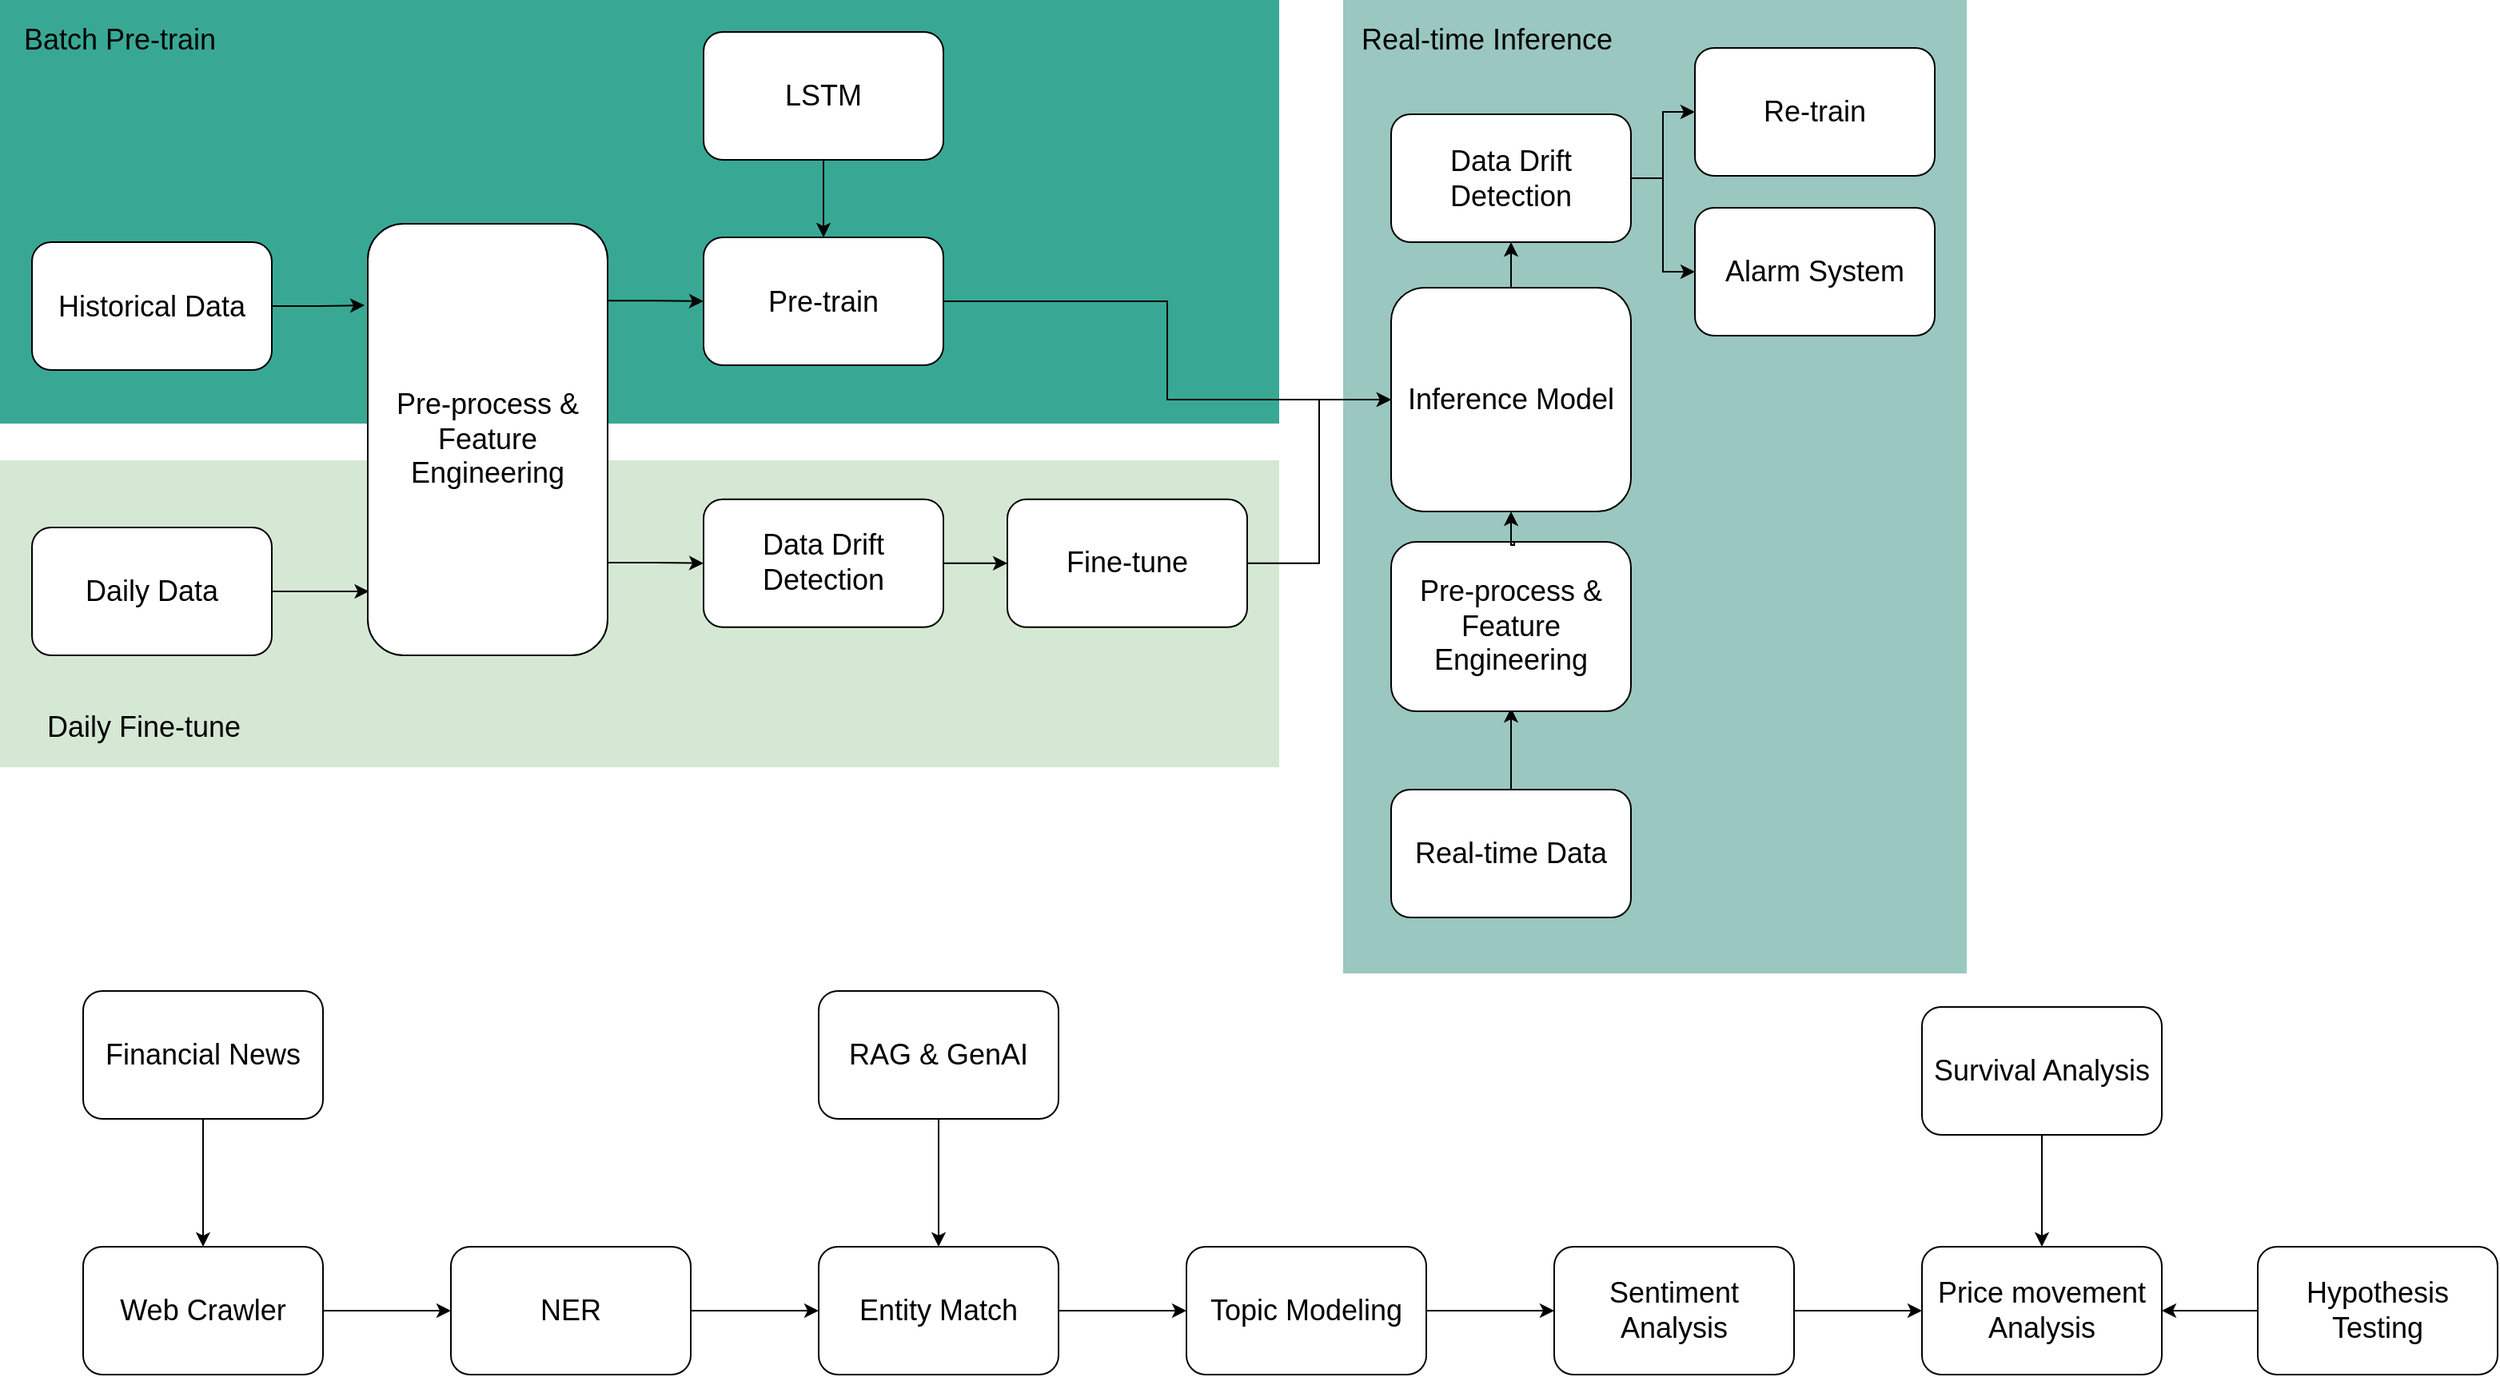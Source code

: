 <mxfile version="24.7.17">
  <diagram name="Page-1" id="vJG_KXEeBCcuf2XQw-n6">
    <mxGraphModel dx="2532" dy="1206" grid="0" gridSize="10" guides="1" tooltips="1" connect="1" arrows="1" fold="1" page="1" pageScale="1" pageWidth="850" pageHeight="1100" math="0" shadow="0">
      <root>
        <mxCell id="0" />
        <mxCell id="1" parent="0" />
        <mxCell id="dgUQ80USTb5WiVUqKrxF-21" value="" style="rounded=0;whiteSpace=wrap;html=1;fillColor=#9AC7BF;strokeColor=none;fillStyle=auto;fontColor=#ffffff;" vertex="1" parent="1">
          <mxGeometry x="870" y="20" width="390" height="609" as="geometry" />
        </mxCell>
        <mxCell id="dgUQ80USTb5WiVUqKrxF-17" value="" style="rounded=0;whiteSpace=wrap;html=1;fillColor=#38a894;strokeColor=none;fillStyle=auto;fontColor=#ffffff;" vertex="1" parent="1">
          <mxGeometry x="30" y="20" width="800" height="265" as="geometry" />
        </mxCell>
        <mxCell id="dgUQ80USTb5WiVUqKrxF-14" value="" style="rounded=0;whiteSpace=wrap;html=1;fillColor=#d5e8d4;strokeColor=none;fillStyle=auto;" vertex="1" parent="1">
          <mxGeometry x="30" y="308" width="800" height="192" as="geometry" />
        </mxCell>
        <mxCell id="dgUQ80USTb5WiVUqKrxF-15" value="" style="shape=image;verticalLabelPosition=bottom;labelBackgroundColor=default;verticalAlign=top;aspect=fixed;imageAspect=0;image=https://www.apache.org/logos/res/airflow/default.png;" vertex="1" parent="1">
          <mxGeometry x="40" y="318.36" width="36.31" height="14.02" as="geometry" />
        </mxCell>
        <mxCell id="dgUQ80USTb5WiVUqKrxF-3" value="" style="edgeStyle=orthogonalEdgeStyle;rounded=0;orthogonalLoop=1;jettySize=auto;html=1;entryX=-0.013;entryY=0.189;entryDx=0;entryDy=0;entryPerimeter=0;" edge="1" parent="1" source="dgUQ80USTb5WiVUqKrxF-1" target="dgUQ80USTb5WiVUqKrxF-9">
          <mxGeometry relative="1" as="geometry" />
        </mxCell>
        <mxCell id="dgUQ80USTb5WiVUqKrxF-1" value="&lt;font style=&quot;font-size: 18px;&quot;&gt;Historical Data&lt;/font&gt;" style="rounded=1;whiteSpace=wrap;html=1;" vertex="1" parent="1">
          <mxGeometry x="50" y="171.5" width="150" height="80" as="geometry" />
        </mxCell>
        <mxCell id="dgUQ80USTb5WiVUqKrxF-5" value="" style="edgeStyle=orthogonalEdgeStyle;rounded=0;orthogonalLoop=1;jettySize=auto;html=1;exitX=0.5;exitY=1;exitDx=0;exitDy=0;entryX=0.5;entryY=0;entryDx=0;entryDy=0;" edge="1" parent="1" source="dgUQ80USTb5WiVUqKrxF-4" target="dgUQ80USTb5WiVUqKrxF-2">
          <mxGeometry relative="1" as="geometry">
            <mxPoint x="520" y="170" as="targetPoint" />
          </mxGeometry>
        </mxCell>
        <mxCell id="dgUQ80USTb5WiVUqKrxF-34" style="edgeStyle=orthogonalEdgeStyle;rounded=0;orthogonalLoop=1;jettySize=auto;html=1;" edge="1" parent="1" source="dgUQ80USTb5WiVUqKrxF-2" target="dgUQ80USTb5WiVUqKrxF-19">
          <mxGeometry relative="1" as="geometry" />
        </mxCell>
        <mxCell id="dgUQ80USTb5WiVUqKrxF-2" value="&lt;font style=&quot;font-size: 18px;&quot;&gt;Pre-train&lt;/font&gt;" style="rounded=1;whiteSpace=wrap;html=1;" vertex="1" parent="1">
          <mxGeometry x="470" y="168.5" width="150" height="80" as="geometry" />
        </mxCell>
        <mxCell id="dgUQ80USTb5WiVUqKrxF-4" value="&lt;font style=&quot;font-size: 18px;&quot;&gt;LSTM&lt;/font&gt;" style="rounded=1;whiteSpace=wrap;html=1;" vertex="1" parent="1">
          <mxGeometry x="470" y="40" width="150" height="80" as="geometry" />
        </mxCell>
        <mxCell id="dgUQ80USTb5WiVUqKrxF-8" value="" style="edgeStyle=orthogonalEdgeStyle;rounded=0;orthogonalLoop=1;jettySize=auto;html=1;entryX=0.005;entryY=0.852;entryDx=0;entryDy=0;entryPerimeter=0;" edge="1" parent="1" source="dgUQ80USTb5WiVUqKrxF-6" target="dgUQ80USTb5WiVUqKrxF-9">
          <mxGeometry relative="1" as="geometry">
            <mxPoint x="260" y="360" as="targetPoint" />
          </mxGeometry>
        </mxCell>
        <mxCell id="dgUQ80USTb5WiVUqKrxF-6" value="&lt;font style=&quot;font-size: 18px;&quot;&gt;Daily Data&lt;/font&gt;" style="rounded=1;whiteSpace=wrap;html=1;" vertex="1" parent="1">
          <mxGeometry x="50" y="350" width="150" height="80" as="geometry" />
        </mxCell>
        <mxCell id="dgUQ80USTb5WiVUqKrxF-13" value="" style="edgeStyle=orthogonalEdgeStyle;rounded=0;orthogonalLoop=1;jettySize=auto;html=1;" edge="1" parent="1" source="dgUQ80USTb5WiVUqKrxF-7" target="dgUQ80USTb5WiVUqKrxF-12">
          <mxGeometry relative="1" as="geometry" />
        </mxCell>
        <mxCell id="dgUQ80USTb5WiVUqKrxF-7" value="&lt;font style=&quot;font-size: 18px;&quot;&gt;Data Drift Detection&lt;/font&gt;" style="rounded=1;whiteSpace=wrap;html=1;" vertex="1" parent="1">
          <mxGeometry x="470" y="332.38" width="150" height="80" as="geometry" />
        </mxCell>
        <mxCell id="dgUQ80USTb5WiVUqKrxF-10" value="" style="edgeStyle=orthogonalEdgeStyle;rounded=0;orthogonalLoop=1;jettySize=auto;html=1;exitX=0.98;exitY=0.178;exitDx=0;exitDy=0;exitPerimeter=0;" edge="1" parent="1" source="dgUQ80USTb5WiVUqKrxF-9" target="dgUQ80USTb5WiVUqKrxF-2">
          <mxGeometry relative="1" as="geometry" />
        </mxCell>
        <mxCell id="dgUQ80USTb5WiVUqKrxF-11" style="edgeStyle=orthogonalEdgeStyle;rounded=0;orthogonalLoop=1;jettySize=auto;html=1;exitX=0.993;exitY=0.785;exitDx=0;exitDy=0;entryX=0;entryY=0.5;entryDx=0;entryDy=0;exitPerimeter=0;" edge="1" parent="1" source="dgUQ80USTb5WiVUqKrxF-9" target="dgUQ80USTb5WiVUqKrxF-7">
          <mxGeometry relative="1" as="geometry">
            <mxPoint x="470" y="350" as="targetPoint" />
          </mxGeometry>
        </mxCell>
        <mxCell id="dgUQ80USTb5WiVUqKrxF-9" value="&lt;font style=&quot;font-size: 18px;&quot;&gt;Pre-process &amp;amp; Feature Engineering&lt;/font&gt;" style="rounded=1;whiteSpace=wrap;html=1;" vertex="1" parent="1">
          <mxGeometry x="260" y="160" width="150" height="270" as="geometry" />
        </mxCell>
        <mxCell id="dgUQ80USTb5WiVUqKrxF-20" value="" style="edgeStyle=orthogonalEdgeStyle;rounded=0;orthogonalLoop=1;jettySize=auto;html=1;entryX=0;entryY=0.5;entryDx=0;entryDy=0;" edge="1" parent="1" source="dgUQ80USTb5WiVUqKrxF-12" target="dgUQ80USTb5WiVUqKrxF-19">
          <mxGeometry relative="1" as="geometry" />
        </mxCell>
        <mxCell id="dgUQ80USTb5WiVUqKrxF-12" value="&lt;font style=&quot;font-size: 18px;&quot;&gt;Fine-tune&lt;/font&gt;" style="rounded=1;whiteSpace=wrap;html=1;" vertex="1" parent="1">
          <mxGeometry x="660" y="332.38" width="150" height="80" as="geometry" />
        </mxCell>
        <mxCell id="dgUQ80USTb5WiVUqKrxF-18" value="&lt;font style=&quot;font-size: 18px;&quot;&gt;Batch Pre-train&lt;/font&gt;" style="text;html=1;align=center;verticalAlign=middle;whiteSpace=wrap;rounded=0;" vertex="1" parent="1">
          <mxGeometry x="30" y="30" width="150" height="30" as="geometry" />
        </mxCell>
        <mxCell id="dgUQ80USTb5WiVUqKrxF-31" style="edgeStyle=orthogonalEdgeStyle;rounded=0;orthogonalLoop=1;jettySize=auto;html=1;exitX=0.5;exitY=0;exitDx=0;exitDy=0;" edge="1" parent="1" source="dgUQ80USTb5WiVUqKrxF-32">
          <mxGeometry relative="1" as="geometry">
            <mxPoint x="975" y="463" as="targetPoint" />
          </mxGeometry>
        </mxCell>
        <mxCell id="dgUQ80USTb5WiVUqKrxF-33" style="edgeStyle=orthogonalEdgeStyle;rounded=0;orthogonalLoop=1;jettySize=auto;html=1;entryX=0.5;entryY=1;entryDx=0;entryDy=0;" edge="1" parent="1" source="dgUQ80USTb5WiVUqKrxF-19" target="dgUQ80USTb5WiVUqKrxF-25">
          <mxGeometry relative="1" as="geometry" />
        </mxCell>
        <mxCell id="dgUQ80USTb5WiVUqKrxF-19" value="&lt;font style=&quot;font-size: 18px;&quot;&gt;Inference Model&lt;/font&gt;" style="rounded=1;whiteSpace=wrap;html=1;" vertex="1" parent="1">
          <mxGeometry x="900" y="200" width="150" height="140" as="geometry" />
        </mxCell>
        <mxCell id="dgUQ80USTb5WiVUqKrxF-22" value="&lt;font style=&quot;font-size: 18px;&quot;&gt;Real-time Inference&lt;/font&gt;" style="text;html=1;align=center;verticalAlign=middle;whiteSpace=wrap;rounded=0;" vertex="1" parent="1">
          <mxGeometry x="880" y="30" width="160" height="30" as="geometry" />
        </mxCell>
        <mxCell id="dgUQ80USTb5WiVUqKrxF-23" value="&lt;font style=&quot;font-size: 18px;&quot;&gt;Daily Fine-tune&lt;/font&gt;" style="text;html=1;align=center;verticalAlign=middle;whiteSpace=wrap;rounded=0;" vertex="1" parent="1">
          <mxGeometry x="40" y="460" width="160" height="30" as="geometry" />
        </mxCell>
        <mxCell id="dgUQ80USTb5WiVUqKrxF-24" value="&lt;span style=&quot;font-size: 18px;&quot;&gt;Re-train&lt;/span&gt;" style="rounded=1;whiteSpace=wrap;html=1;" vertex="1" parent="1">
          <mxGeometry x="1090" y="50" width="150" height="80" as="geometry" />
        </mxCell>
        <mxCell id="dgUQ80USTb5WiVUqKrxF-29" style="edgeStyle=orthogonalEdgeStyle;rounded=0;orthogonalLoop=1;jettySize=auto;html=1;entryX=0;entryY=0.5;entryDx=0;entryDy=0;" edge="1" parent="1" source="dgUQ80USTb5WiVUqKrxF-25" target="dgUQ80USTb5WiVUqKrxF-24">
          <mxGeometry relative="1" as="geometry" />
        </mxCell>
        <mxCell id="dgUQ80USTb5WiVUqKrxF-30" style="edgeStyle=orthogonalEdgeStyle;rounded=0;orthogonalLoop=1;jettySize=auto;html=1;entryX=0;entryY=0.5;entryDx=0;entryDy=0;" edge="1" parent="1" source="dgUQ80USTb5WiVUqKrxF-25" target="dgUQ80USTb5WiVUqKrxF-27">
          <mxGeometry relative="1" as="geometry" />
        </mxCell>
        <mxCell id="dgUQ80USTb5WiVUqKrxF-25" value="&lt;font style=&quot;font-size: 18px;&quot;&gt;Data Drift Detection&lt;/font&gt;" style="rounded=1;whiteSpace=wrap;html=1;" vertex="1" parent="1">
          <mxGeometry x="900" y="91.5" width="150" height="80" as="geometry" />
        </mxCell>
        <mxCell id="dgUQ80USTb5WiVUqKrxF-27" value="&lt;span style=&quot;font-size: 18px;&quot;&gt;Alarm System&lt;/span&gt;" style="rounded=1;whiteSpace=wrap;html=1;" vertex="1" parent="1">
          <mxGeometry x="1090" y="150" width="150" height="80" as="geometry" />
        </mxCell>
        <mxCell id="dgUQ80USTb5WiVUqKrxF-32" value="&lt;font style=&quot;font-size: 18px;&quot;&gt;Real-time Data&lt;/font&gt;" style="rounded=1;whiteSpace=wrap;html=1;" vertex="1" parent="1">
          <mxGeometry x="900" y="514" width="150" height="80" as="geometry" />
        </mxCell>
        <mxCell id="dgUQ80USTb5WiVUqKrxF-39" value="" style="edgeStyle=orthogonalEdgeStyle;rounded=0;orthogonalLoop=1;jettySize=auto;html=1;" edge="1" parent="1" source="dgUQ80USTb5WiVUqKrxF-35" target="dgUQ80USTb5WiVUqKrxF-38">
          <mxGeometry relative="1" as="geometry" />
        </mxCell>
        <mxCell id="dgUQ80USTb5WiVUqKrxF-35" value="&lt;font style=&quot;font-size: 18px;&quot;&gt;Web Crawler&lt;/font&gt;" style="rounded=1;whiteSpace=wrap;html=1;" vertex="1" parent="1">
          <mxGeometry x="82" y="800" width="150" height="80" as="geometry" />
        </mxCell>
        <mxCell id="dgUQ80USTb5WiVUqKrxF-37" style="edgeStyle=orthogonalEdgeStyle;rounded=0;orthogonalLoop=1;jettySize=auto;html=1;entryX=0.5;entryY=0;entryDx=0;entryDy=0;" edge="1" parent="1" source="dgUQ80USTb5WiVUqKrxF-36" target="dgUQ80USTb5WiVUqKrxF-35">
          <mxGeometry relative="1" as="geometry" />
        </mxCell>
        <mxCell id="dgUQ80USTb5WiVUqKrxF-36" value="&lt;font style=&quot;font-size: 18px;&quot;&gt;Financial News&lt;/font&gt;" style="rounded=1;whiteSpace=wrap;html=1;" vertex="1" parent="1">
          <mxGeometry x="82" y="640" width="150" height="80" as="geometry" />
        </mxCell>
        <mxCell id="dgUQ80USTb5WiVUqKrxF-41" value="" style="edgeStyle=orthogonalEdgeStyle;rounded=0;orthogonalLoop=1;jettySize=auto;html=1;" edge="1" parent="1" source="dgUQ80USTb5WiVUqKrxF-38" target="dgUQ80USTb5WiVUqKrxF-40">
          <mxGeometry relative="1" as="geometry" />
        </mxCell>
        <mxCell id="dgUQ80USTb5WiVUqKrxF-38" value="&lt;font style=&quot;font-size: 18px;&quot;&gt;NER&lt;/font&gt;" style="rounded=1;whiteSpace=wrap;html=1;" vertex="1" parent="1">
          <mxGeometry x="312" y="800" width="150" height="80" as="geometry" />
        </mxCell>
        <mxCell id="dgUQ80USTb5WiVUqKrxF-43" value="" style="edgeStyle=orthogonalEdgeStyle;rounded=0;orthogonalLoop=1;jettySize=auto;html=1;" edge="1" parent="1" source="dgUQ80USTb5WiVUqKrxF-40" target="dgUQ80USTb5WiVUqKrxF-42">
          <mxGeometry relative="1" as="geometry" />
        </mxCell>
        <mxCell id="dgUQ80USTb5WiVUqKrxF-40" value="&lt;span style=&quot;font-size: 18px;&quot;&gt;Entity Match&lt;/span&gt;" style="rounded=1;whiteSpace=wrap;html=1;" vertex="1" parent="1">
          <mxGeometry x="542" y="800" width="150" height="80" as="geometry" />
        </mxCell>
        <mxCell id="dgUQ80USTb5WiVUqKrxF-45" value="" style="edgeStyle=orthogonalEdgeStyle;rounded=0;orthogonalLoop=1;jettySize=auto;html=1;" edge="1" parent="1" source="dgUQ80USTb5WiVUqKrxF-42" target="dgUQ80USTb5WiVUqKrxF-44">
          <mxGeometry relative="1" as="geometry" />
        </mxCell>
        <mxCell id="dgUQ80USTb5WiVUqKrxF-42" value="&lt;span style=&quot;font-size: 18px;&quot;&gt;Topic Modeling&lt;/span&gt;" style="rounded=1;whiteSpace=wrap;html=1;" vertex="1" parent="1">
          <mxGeometry x="772" y="800" width="150" height="80" as="geometry" />
        </mxCell>
        <mxCell id="dgUQ80USTb5WiVUqKrxF-47" value="" style="edgeStyle=orthogonalEdgeStyle;rounded=0;orthogonalLoop=1;jettySize=auto;html=1;" edge="1" parent="1" source="dgUQ80USTb5WiVUqKrxF-44" target="dgUQ80USTb5WiVUqKrxF-46">
          <mxGeometry relative="1" as="geometry" />
        </mxCell>
        <mxCell id="dgUQ80USTb5WiVUqKrxF-44" value="&lt;span style=&quot;font-size: 18px;&quot;&gt;Sentiment Analysis&lt;/span&gt;" style="rounded=1;whiteSpace=wrap;html=1;" vertex="1" parent="1">
          <mxGeometry x="1002" y="800" width="150" height="80" as="geometry" />
        </mxCell>
        <mxCell id="dgUQ80USTb5WiVUqKrxF-46" value="&lt;span style=&quot;font-size: 18px;&quot;&gt;Price movement Analysis&lt;/span&gt;" style="rounded=1;whiteSpace=wrap;html=1;" vertex="1" parent="1">
          <mxGeometry x="1232" y="800" width="150" height="80" as="geometry" />
        </mxCell>
        <mxCell id="dgUQ80USTb5WiVUqKrxF-49" style="edgeStyle=orthogonalEdgeStyle;rounded=0;orthogonalLoop=1;jettySize=auto;html=1;" edge="1" parent="1" source="dgUQ80USTb5WiVUqKrxF-48" target="dgUQ80USTb5WiVUqKrxF-40">
          <mxGeometry relative="1" as="geometry" />
        </mxCell>
        <mxCell id="dgUQ80USTb5WiVUqKrxF-48" value="&lt;font style=&quot;font-size: 18px;&quot;&gt;RAG &amp;amp; GenAI&lt;/font&gt;" style="rounded=1;whiteSpace=wrap;html=1;" vertex="1" parent="1">
          <mxGeometry x="542" y="640" width="150" height="80" as="geometry" />
        </mxCell>
        <mxCell id="dgUQ80USTb5WiVUqKrxF-54" style="edgeStyle=orthogonalEdgeStyle;rounded=0;orthogonalLoop=1;jettySize=auto;html=1;exitX=0.5;exitY=1;exitDx=0;exitDy=0;" edge="1" parent="1" source="dgUQ80USTb5WiVUqKrxF-51" target="dgUQ80USTb5WiVUqKrxF-46">
          <mxGeometry relative="1" as="geometry" />
        </mxCell>
        <mxCell id="dgUQ80USTb5WiVUqKrxF-51" value="&lt;font style=&quot;font-size: 18px;&quot;&gt;Survival Analysis&lt;/font&gt;" style="rounded=1;whiteSpace=wrap;html=1;" vertex="1" parent="1">
          <mxGeometry x="1232" y="650" width="150" height="80" as="geometry" />
        </mxCell>
        <mxCell id="dgUQ80USTb5WiVUqKrxF-53" style="edgeStyle=orthogonalEdgeStyle;rounded=0;orthogonalLoop=1;jettySize=auto;html=1;entryX=1;entryY=0.5;entryDx=0;entryDy=0;" edge="1" parent="1" source="dgUQ80USTb5WiVUqKrxF-52" target="dgUQ80USTb5WiVUqKrxF-46">
          <mxGeometry relative="1" as="geometry" />
        </mxCell>
        <mxCell id="dgUQ80USTb5WiVUqKrxF-52" value="&lt;font style=&quot;font-size: 18px;&quot;&gt;Hypothesis Testing&lt;/font&gt;" style="rounded=1;whiteSpace=wrap;html=1;" vertex="1" parent="1">
          <mxGeometry x="1442" y="800" width="150" height="80" as="geometry" />
        </mxCell>
        <mxCell id="dgUQ80USTb5WiVUqKrxF-56" value="&lt;font style=&quot;font-size: 18px;&quot;&gt;Pre-process &amp;amp; Feature Engineering&lt;/font&gt;" style="rounded=1;whiteSpace=wrap;html=1;" vertex="1" parent="1">
          <mxGeometry x="900" y="359" width="150" height="106" as="geometry" />
        </mxCell>
        <mxCell id="dgUQ80USTb5WiVUqKrxF-58" style="edgeStyle=orthogonalEdgeStyle;rounded=0;orthogonalLoop=1;jettySize=auto;html=1;entryX=0.5;entryY=1;entryDx=0;entryDy=0;" edge="1" parent="1" target="dgUQ80USTb5WiVUqKrxF-19">
          <mxGeometry relative="1" as="geometry">
            <mxPoint x="977" y="359" as="sourcePoint" />
            <mxPoint x="985" y="473" as="targetPoint" />
            <Array as="points">
              <mxPoint x="977" y="361" />
              <mxPoint x="975" y="361" />
            </Array>
          </mxGeometry>
        </mxCell>
      </root>
    </mxGraphModel>
  </diagram>
</mxfile>
